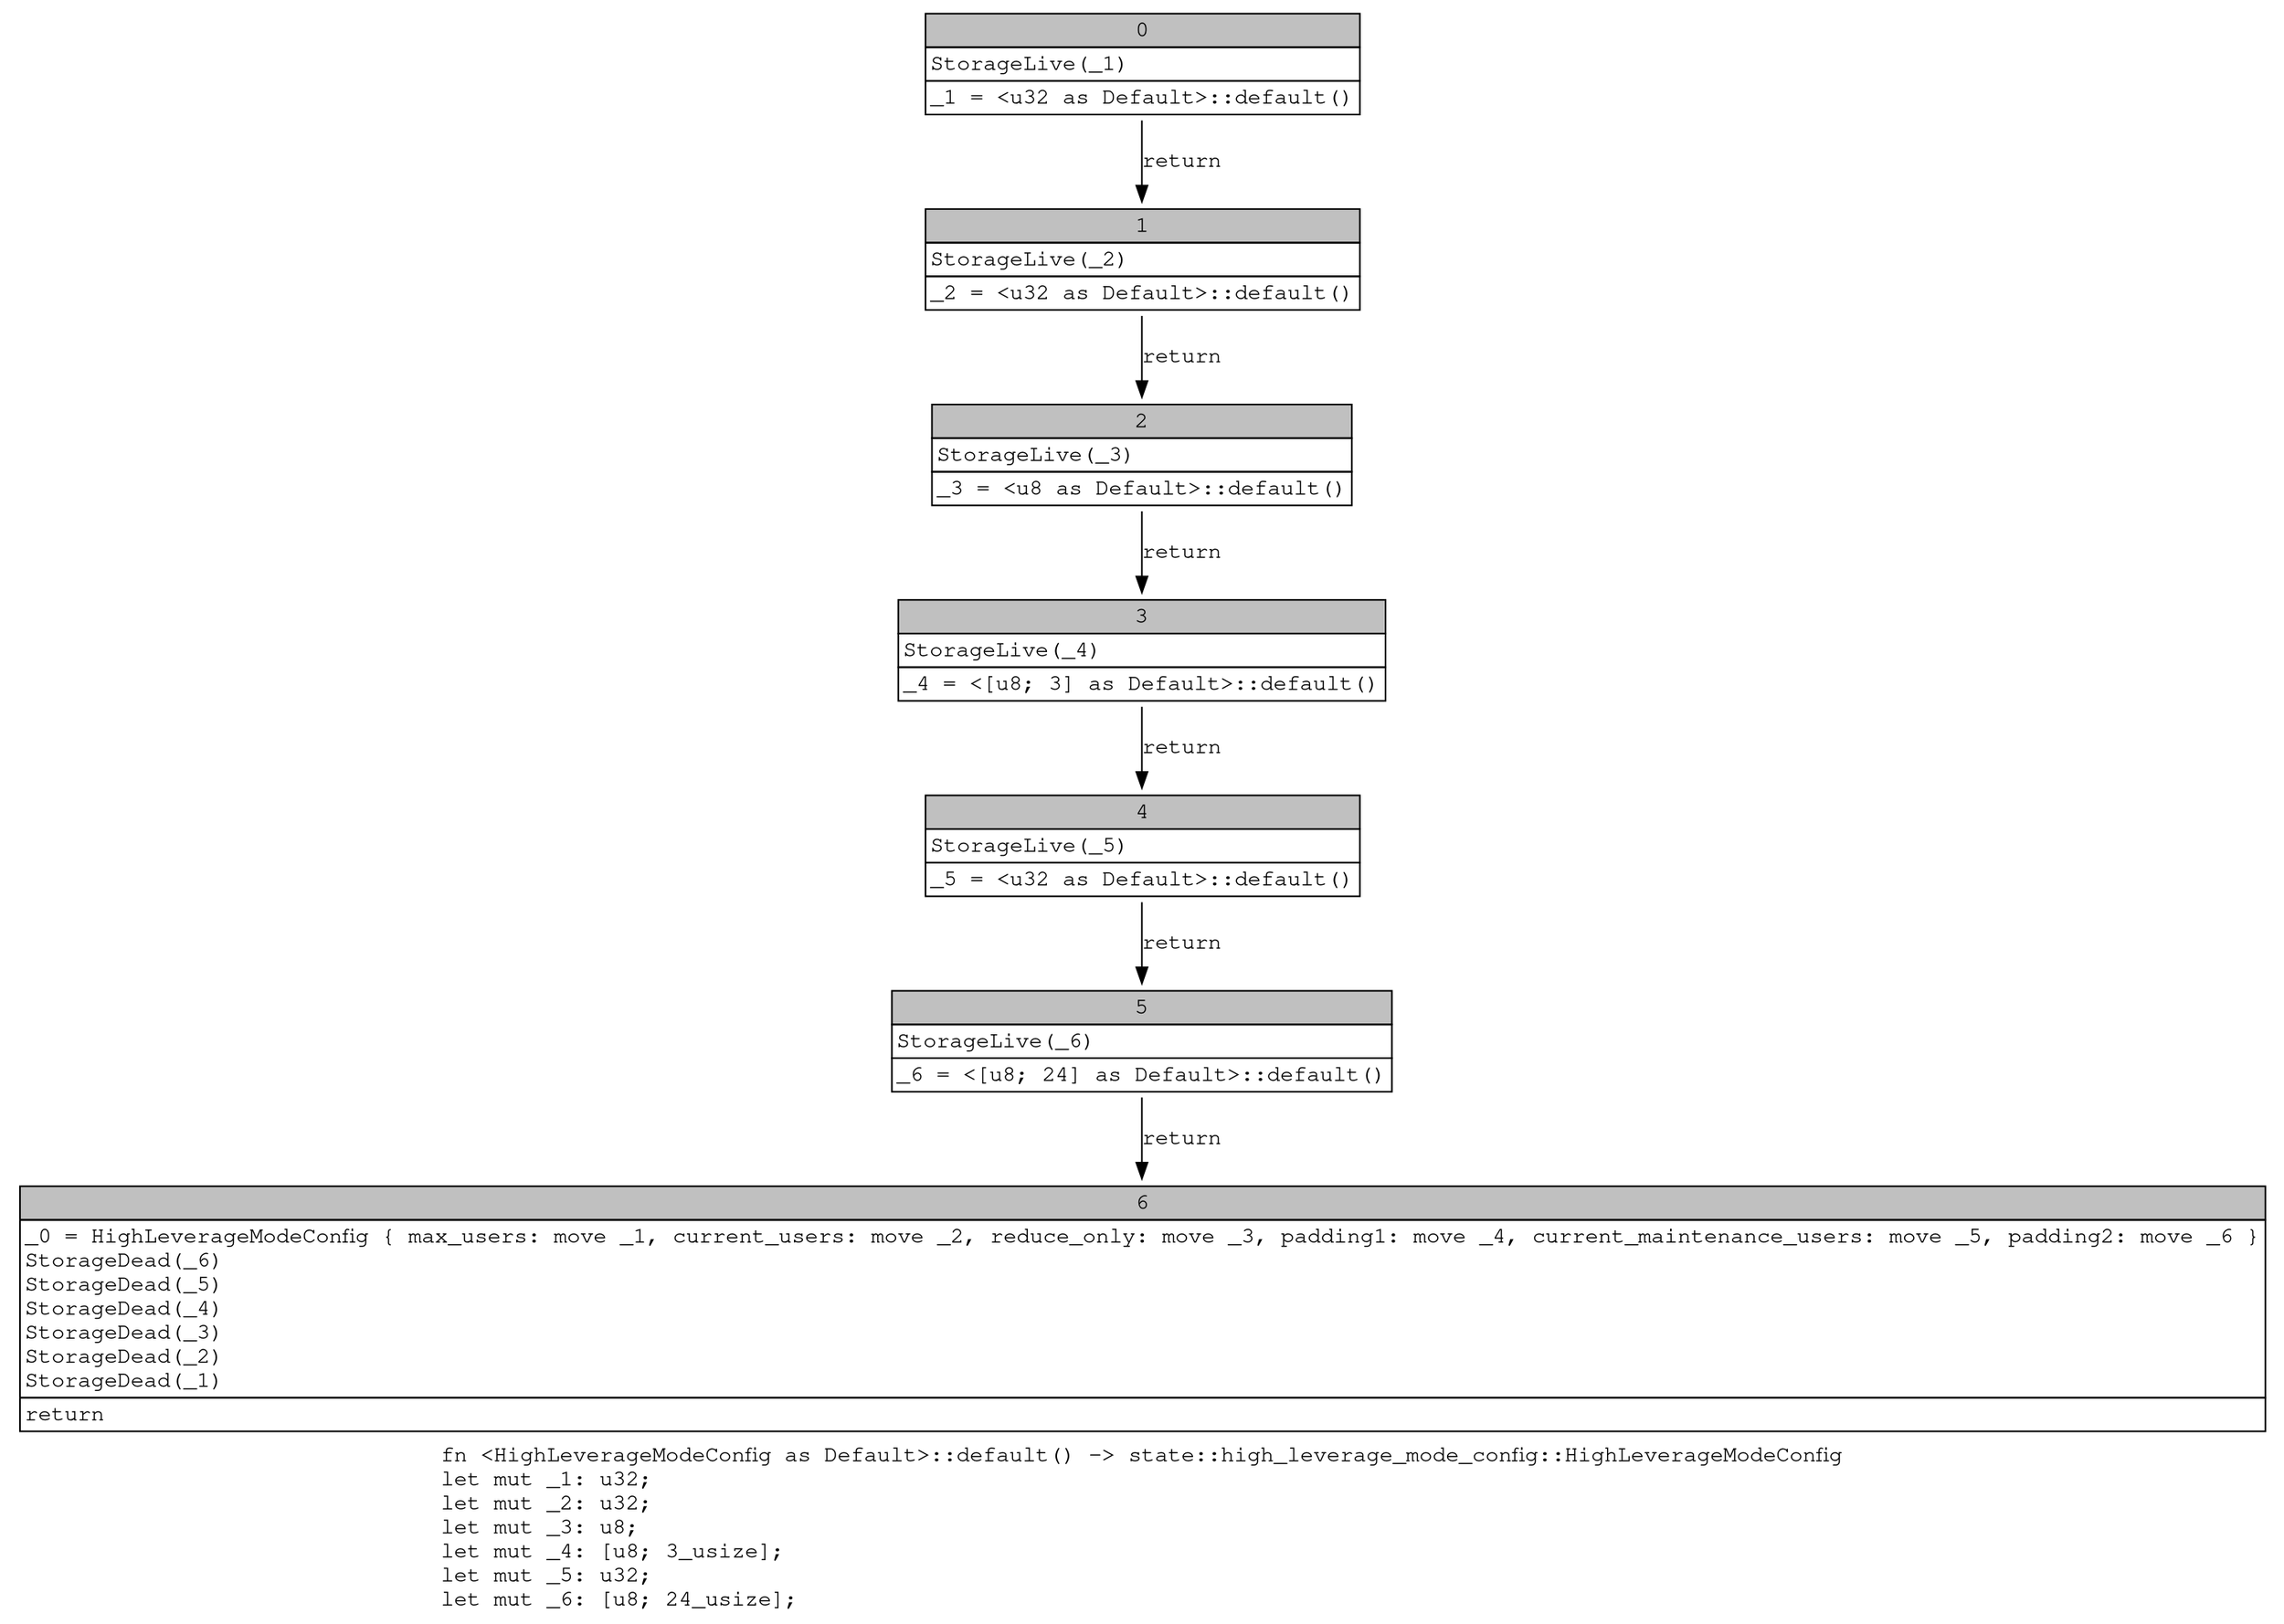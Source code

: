 digraph Mir_0_16391 {
    graph [fontname="Courier, monospace"];
    node [fontname="Courier, monospace"];
    edge [fontname="Courier, monospace"];
    label=<fn &lt;HighLeverageModeConfig as Default&gt;::default() -&gt; state::high_leverage_mode_config::HighLeverageModeConfig<br align="left"/>let mut _1: u32;<br align="left"/>let mut _2: u32;<br align="left"/>let mut _3: u8;<br align="left"/>let mut _4: [u8; 3_usize];<br align="left"/>let mut _5: u32;<br align="left"/>let mut _6: [u8; 24_usize];<br align="left"/>>;
    bb0__0_16391 [shape="none", label=<<table border="0" cellborder="1" cellspacing="0"><tr><td bgcolor="gray" align="center" colspan="1">0</td></tr><tr><td align="left" balign="left">StorageLive(_1)<br/></td></tr><tr><td align="left">_1 = &lt;u32 as Default&gt;::default()</td></tr></table>>];
    bb1__0_16391 [shape="none", label=<<table border="0" cellborder="1" cellspacing="0"><tr><td bgcolor="gray" align="center" colspan="1">1</td></tr><tr><td align="left" balign="left">StorageLive(_2)<br/></td></tr><tr><td align="left">_2 = &lt;u32 as Default&gt;::default()</td></tr></table>>];
    bb2__0_16391 [shape="none", label=<<table border="0" cellborder="1" cellspacing="0"><tr><td bgcolor="gray" align="center" colspan="1">2</td></tr><tr><td align="left" balign="left">StorageLive(_3)<br/></td></tr><tr><td align="left">_3 = &lt;u8 as Default&gt;::default()</td></tr></table>>];
    bb3__0_16391 [shape="none", label=<<table border="0" cellborder="1" cellspacing="0"><tr><td bgcolor="gray" align="center" colspan="1">3</td></tr><tr><td align="left" balign="left">StorageLive(_4)<br/></td></tr><tr><td align="left">_4 = &lt;[u8; 3] as Default&gt;::default()</td></tr></table>>];
    bb4__0_16391 [shape="none", label=<<table border="0" cellborder="1" cellspacing="0"><tr><td bgcolor="gray" align="center" colspan="1">4</td></tr><tr><td align="left" balign="left">StorageLive(_5)<br/></td></tr><tr><td align="left">_5 = &lt;u32 as Default&gt;::default()</td></tr></table>>];
    bb5__0_16391 [shape="none", label=<<table border="0" cellborder="1" cellspacing="0"><tr><td bgcolor="gray" align="center" colspan="1">5</td></tr><tr><td align="left" balign="left">StorageLive(_6)<br/></td></tr><tr><td align="left">_6 = &lt;[u8; 24] as Default&gt;::default()</td></tr></table>>];
    bb6__0_16391 [shape="none", label=<<table border="0" cellborder="1" cellspacing="0"><tr><td bgcolor="gray" align="center" colspan="1">6</td></tr><tr><td align="left" balign="left">_0 = HighLeverageModeConfig { max_users: move _1, current_users: move _2, reduce_only: move _3, padding1: move _4, current_maintenance_users: move _5, padding2: move _6 }<br/>StorageDead(_6)<br/>StorageDead(_5)<br/>StorageDead(_4)<br/>StorageDead(_3)<br/>StorageDead(_2)<br/>StorageDead(_1)<br/></td></tr><tr><td align="left">return</td></tr></table>>];
    bb0__0_16391 -> bb1__0_16391 [label="return"];
    bb1__0_16391 -> bb2__0_16391 [label="return"];
    bb2__0_16391 -> bb3__0_16391 [label="return"];
    bb3__0_16391 -> bb4__0_16391 [label="return"];
    bb4__0_16391 -> bb5__0_16391 [label="return"];
    bb5__0_16391 -> bb6__0_16391 [label="return"];
}
